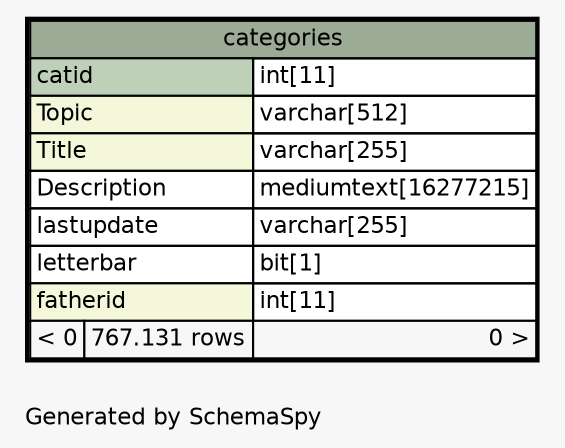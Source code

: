 // dot 2.26.3 on Linux 2.6.32-5-amd64
// SchemaSpy rev 590
digraph "oneDegreeRelationshipsDiagram" {
  graph [
    rankdir="RL"
    bgcolor="#f7f7f7"
    label="\nGenerated by SchemaSpy"
    labeljust="l"
    nodesep="0.18"
    ranksep="0.46"
    fontname="Helvetica"
    fontsize="11"
  ];
  node [
    fontname="Helvetica"
    fontsize="11"
    shape="plaintext"
  ];
  edge [
    arrowsize="0.8"
  ];
  "categories" [
    label=<
    <TABLE BORDER="2" CELLBORDER="1" CELLSPACING="0" BGCOLOR="#ffffff">
      <TR><TD COLSPAN="3" BGCOLOR="#9bab96" ALIGN="CENTER">categories</TD></TR>
      <TR><TD PORT="catid" COLSPAN="2" BGCOLOR="#bed1b8" ALIGN="LEFT">catid</TD><TD PORT="catid.type" ALIGN="LEFT">int[11]</TD></TR>
      <TR><TD PORT="Topic" COLSPAN="2" BGCOLOR="#f4f7da" ALIGN="LEFT">Topic</TD><TD PORT="Topic.type" ALIGN="LEFT">varchar[512]</TD></TR>
      <TR><TD PORT="Title" COLSPAN="2" BGCOLOR="#f4f7da" ALIGN="LEFT">Title</TD><TD PORT="Title.type" ALIGN="LEFT">varchar[255]</TD></TR>
      <TR><TD PORT="Description" COLSPAN="2" ALIGN="LEFT">Description</TD><TD PORT="Description.type" ALIGN="LEFT">mediumtext[16277215]</TD></TR>
      <TR><TD PORT="lastupdate" COLSPAN="2" ALIGN="LEFT">lastupdate</TD><TD PORT="lastupdate.type" ALIGN="LEFT">varchar[255]</TD></TR>
      <TR><TD PORT="letterbar" COLSPAN="2" ALIGN="LEFT">letterbar</TD><TD PORT="letterbar.type" ALIGN="LEFT">bit[1]</TD></TR>
      <TR><TD PORT="fatherid" COLSPAN="2" BGCOLOR="#f4f7da" ALIGN="LEFT">fatherid</TD><TD PORT="fatherid.type" ALIGN="LEFT">int[11]</TD></TR>
      <TR><TD ALIGN="LEFT" BGCOLOR="#f7f7f7">&lt; 0</TD><TD ALIGN="RIGHT" BGCOLOR="#f7f7f7">767.131 rows</TD><TD ALIGN="RIGHT" BGCOLOR="#f7f7f7">0 &gt;</TD></TR>
    </TABLE>>
    URL="categories.html"
    tooltip="categories"
  ];
}
